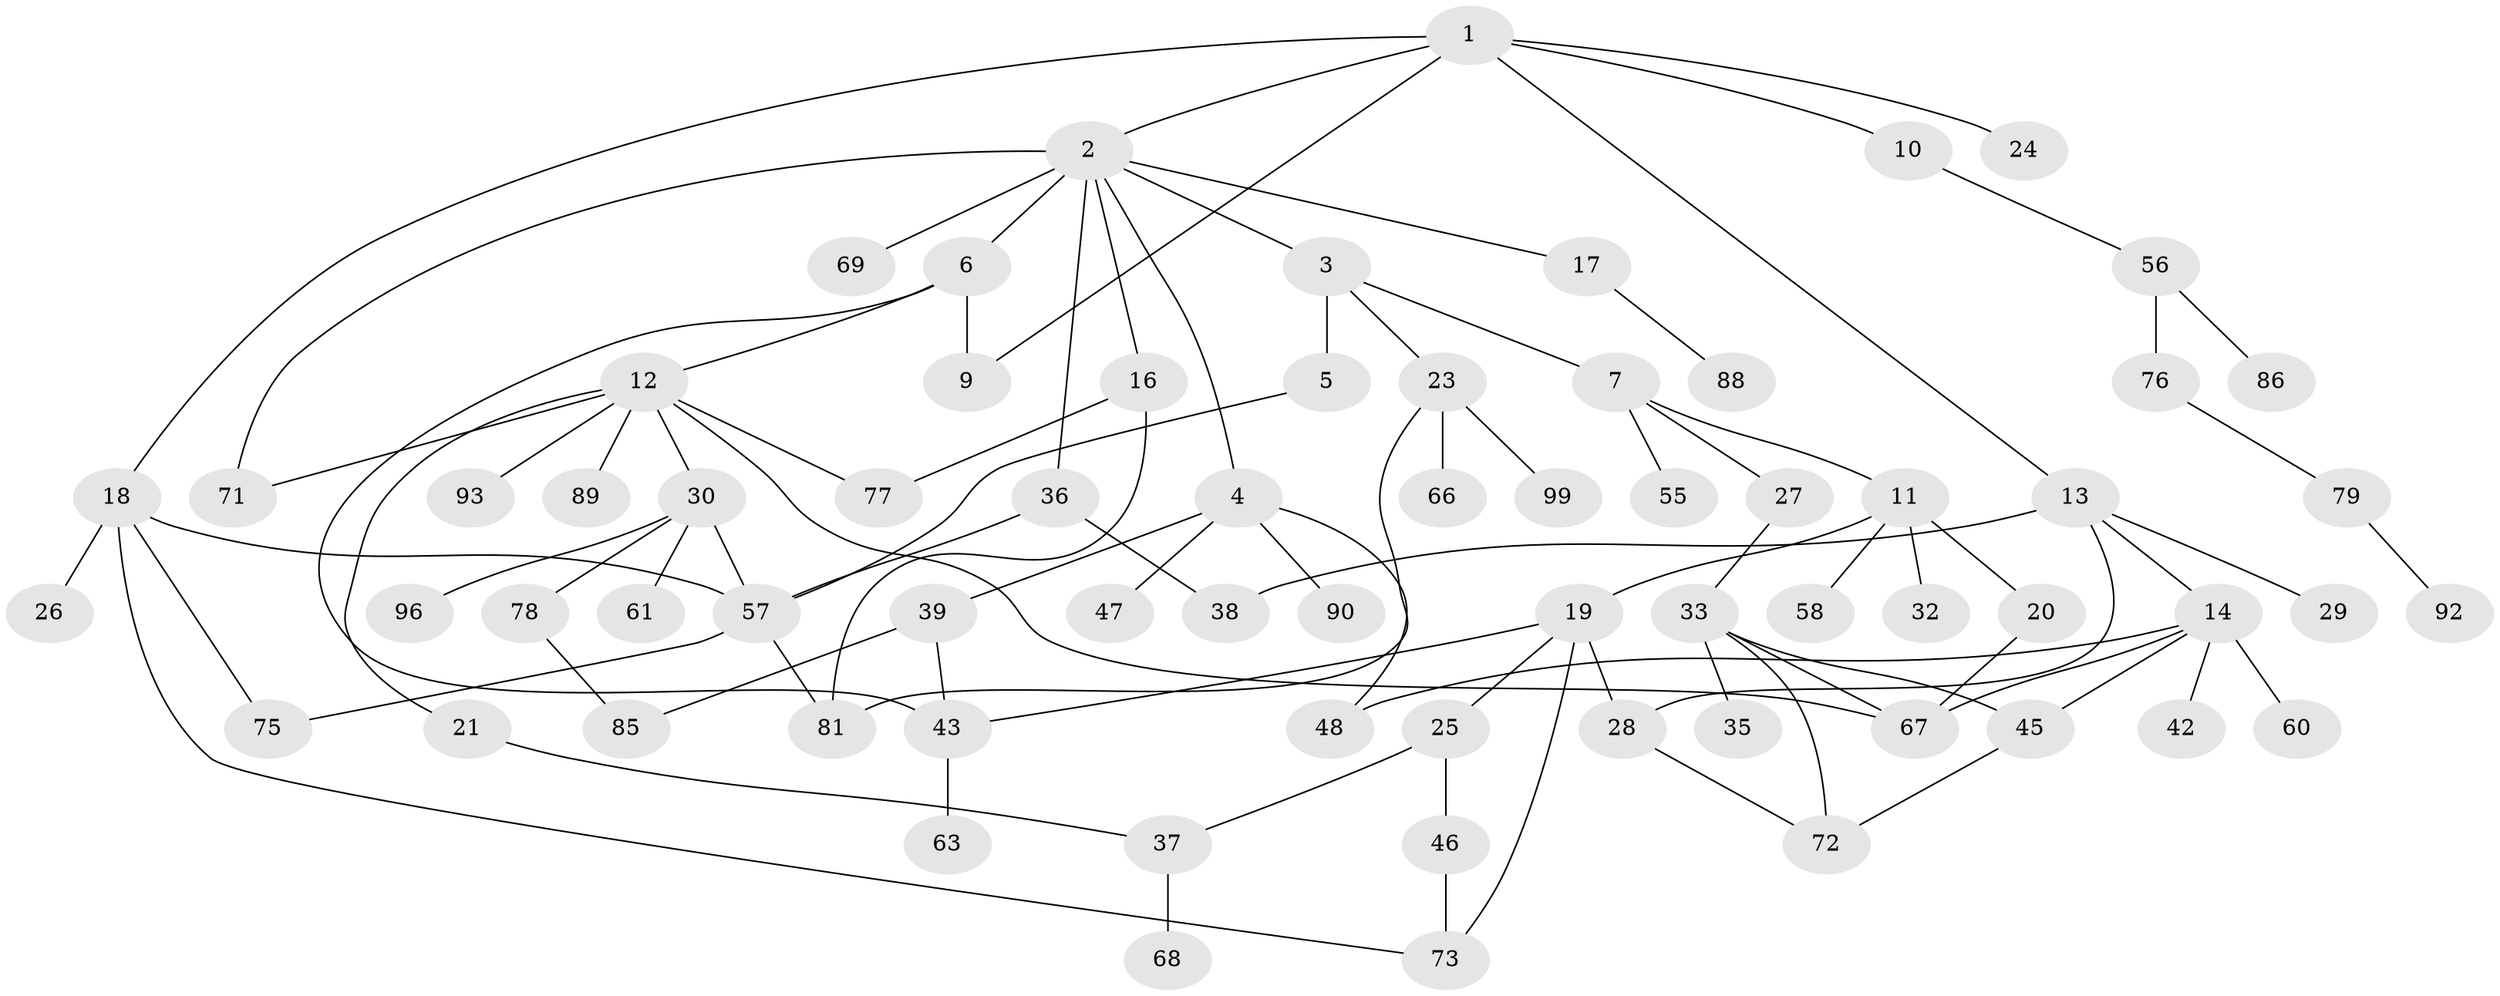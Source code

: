 // original degree distribution, {7: 0.02, 8: 0.01, 5: 0.08, 3: 0.21, 4: 0.07, 2: 0.26, 6: 0.02, 1: 0.33}
// Generated by graph-tools (version 1.1) at 2025/11/02/21/25 10:11:06]
// undirected, 69 vertices, 92 edges
graph export_dot {
graph [start="1"]
  node [color=gray90,style=filled];
  1 [super="+82"];
  2 [super="+8"];
  3;
  4;
  5 [super="+65"];
  6 [super="+53"];
  7 [super="+59"];
  9 [super="+54"];
  10;
  11 [super="+15"];
  12 [super="+64"];
  13 [super="+22"];
  14 [super="+70"];
  16;
  17 [super="+95"];
  18 [super="+100"];
  19 [super="+41"];
  20;
  21 [super="+44"];
  23 [super="+52"];
  24;
  25;
  26;
  27;
  28 [super="+34"];
  29;
  30 [super="+31"];
  32;
  33 [super="+83"];
  35 [super="+98"];
  36;
  37 [super="+40"];
  38 [super="+80"];
  39 [super="+49"];
  42;
  43 [super="+94"];
  45 [super="+50"];
  46 [super="+91"];
  47;
  48 [super="+51"];
  55;
  56;
  57 [super="+62"];
  58;
  60;
  61 [super="+74"];
  63;
  66;
  67 [super="+84"];
  68;
  69;
  71;
  72;
  73;
  75;
  76 [super="+97"];
  77;
  78;
  79;
  81 [super="+87"];
  85;
  86;
  88;
  89;
  90;
  92;
  93;
  96;
  99;
  1 -- 2;
  1 -- 9;
  1 -- 10;
  1 -- 13;
  1 -- 18;
  1 -- 24;
  2 -- 3 [weight=2];
  2 -- 4;
  2 -- 6;
  2 -- 17;
  2 -- 36;
  2 -- 71;
  2 -- 16;
  2 -- 69;
  3 -- 5;
  3 -- 7;
  3 -- 23;
  4 -- 39;
  4 -- 47;
  4 -- 48;
  4 -- 90;
  5 -- 57;
  6 -- 12;
  6 -- 43;
  6 -- 9;
  7 -- 11;
  7 -- 27;
  7 -- 55;
  10 -- 56;
  11 -- 19;
  11 -- 32;
  11 -- 58;
  11 -- 20;
  12 -- 21;
  12 -- 30;
  12 -- 89;
  12 -- 93;
  12 -- 71;
  12 -- 67;
  12 -- 77;
  13 -- 14;
  13 -- 38 [weight=2];
  13 -- 29;
  13 -- 28;
  14 -- 42;
  14 -- 45;
  14 -- 60;
  14 -- 67;
  14 -- 48;
  16 -- 77;
  16 -- 81;
  17 -- 88;
  18 -- 26;
  18 -- 73;
  18 -- 75;
  18 -- 57;
  19 -- 25;
  19 -- 43;
  19 -- 73;
  19 -- 28;
  20 -- 67;
  21 -- 37;
  23 -- 81;
  23 -- 66;
  23 -- 99;
  25 -- 46;
  25 -- 37;
  27 -- 33;
  28 -- 72;
  30 -- 61;
  30 -- 78;
  30 -- 96;
  30 -- 57;
  33 -- 35;
  33 -- 45;
  33 -- 72;
  33 -- 67;
  36 -- 38;
  36 -- 57;
  37 -- 68;
  39 -- 85;
  39 -- 43;
  43 -- 63;
  45 -- 72;
  46 -- 73;
  56 -- 76;
  56 -- 86;
  57 -- 81;
  57 -- 75;
  76 -- 79;
  78 -- 85;
  79 -- 92;
}
